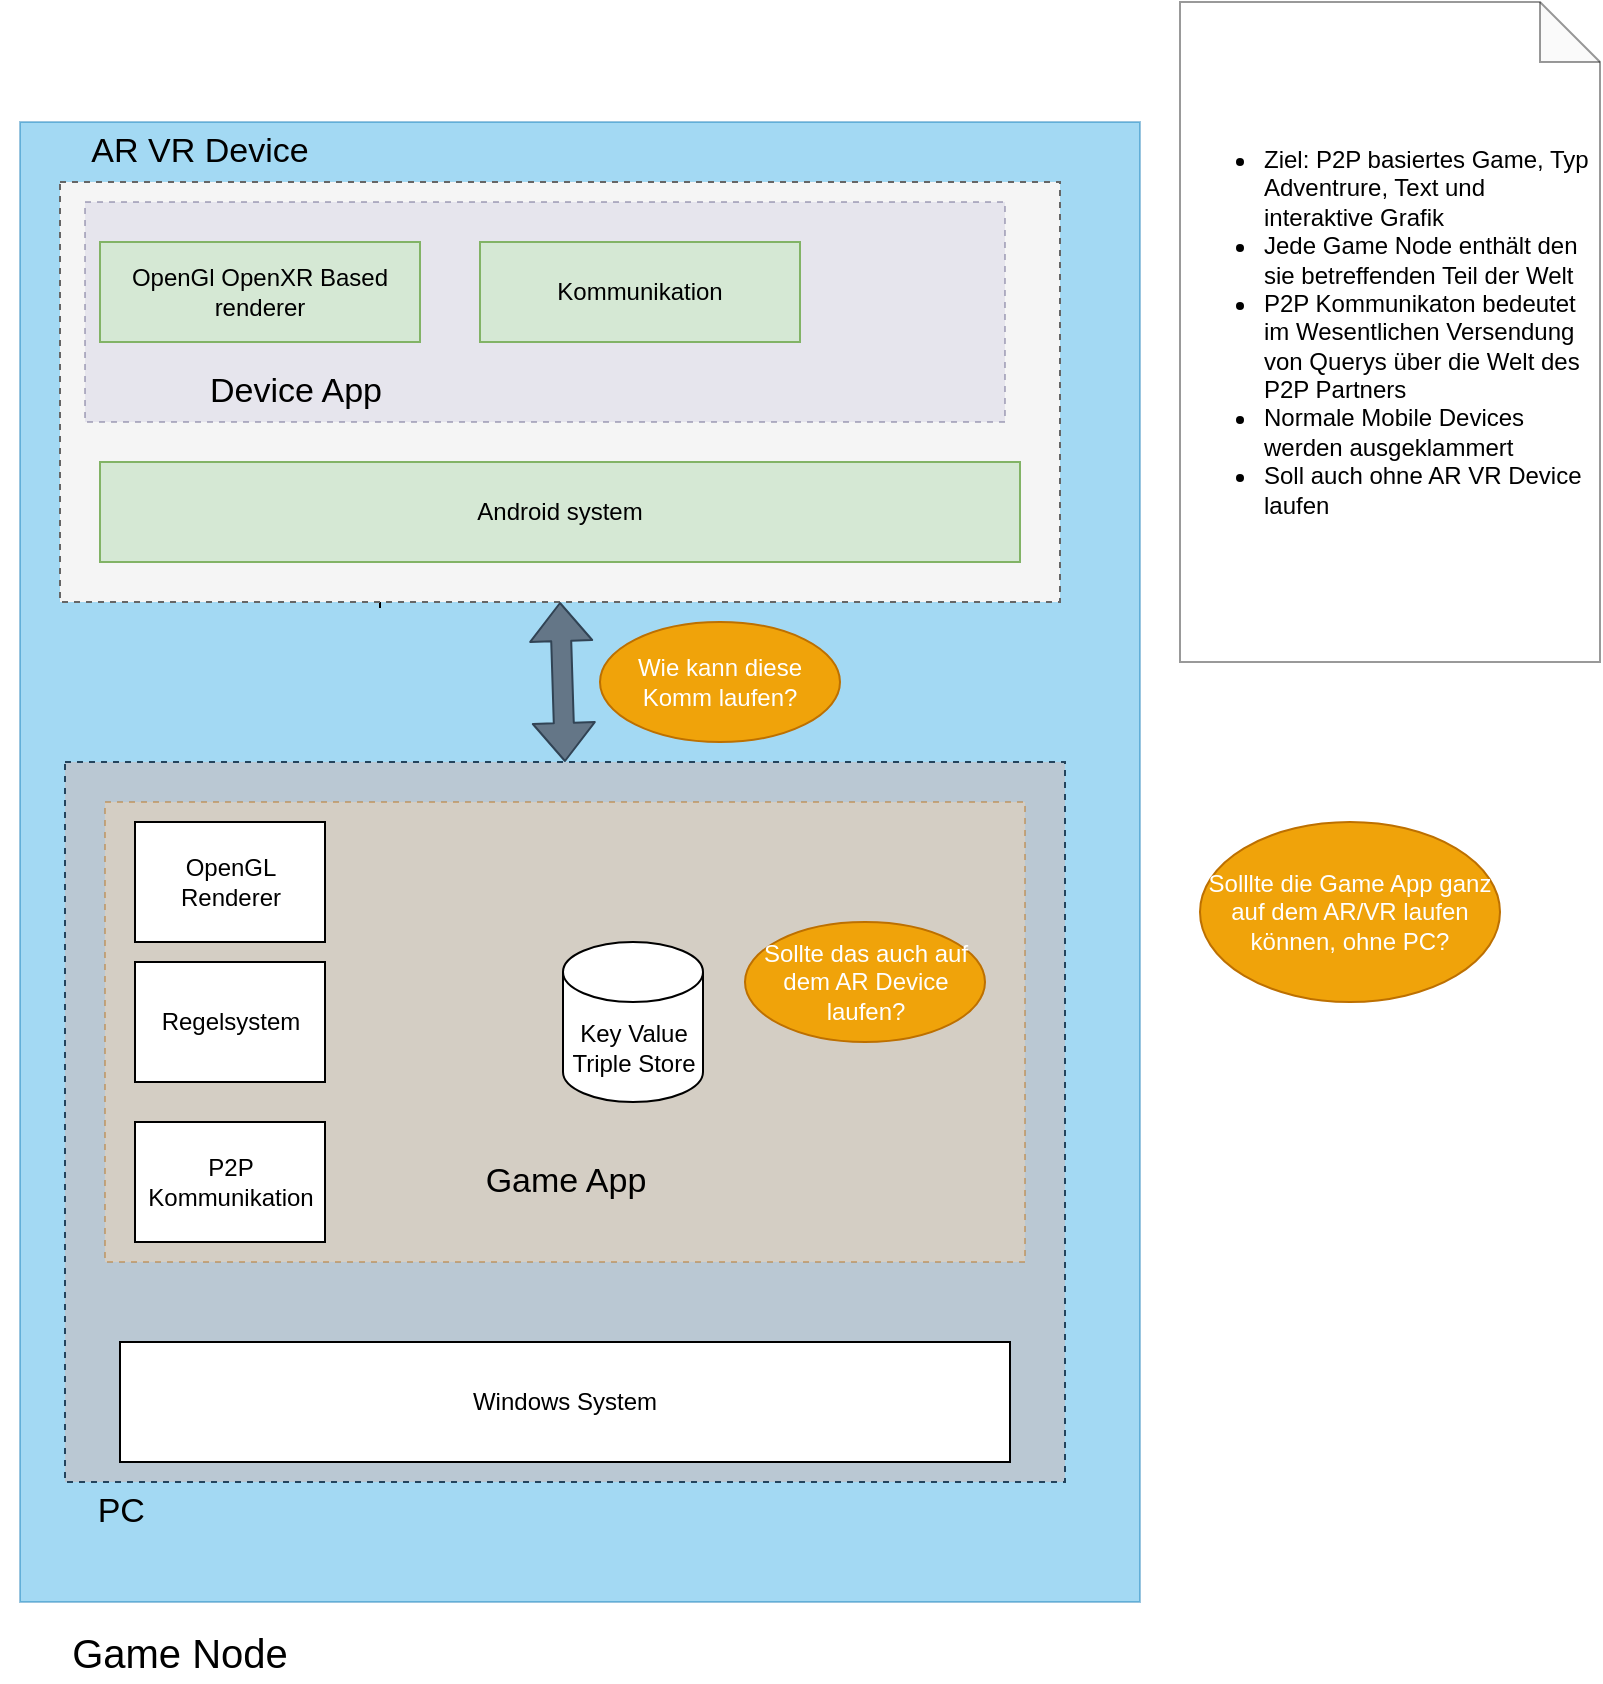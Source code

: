 <mxfile version="14.4.4" type="github"><diagram id="C5RBs43oDa-KdzZeNtuy" name="Page-1"><mxGraphModel dx="848" dy="558" grid="1" gridSize="10" guides="1" tooltips="1" connect="1" arrows="1" fold="1" page="1" pageScale="1" pageWidth="827" pageHeight="1169" math="0" shadow="0"><root><mxCell id="WIyWlLk6GJQsqaUBKTNV-0"/><mxCell id="WIyWlLk6GJQsqaUBKTNV-1" parent="WIyWlLk6GJQsqaUBKTNV-0"/><mxCell id="b3xUJOLmj9z7mMzHN2_g-24" value="" style="rounded=0;whiteSpace=wrap;html=1;fillColor=#1ba1e2;opacity=40;strokeColor=#006EAF;fontColor=#ffffff;" parent="WIyWlLk6GJQsqaUBKTNV-1" vertex="1"><mxGeometry x="30" y="130" width="560" height="740" as="geometry"/></mxCell><mxCell id="zkfFHV4jXpPFQw0GAbJ--12" value="" style="endArrow=block;endSize=10;endFill=0;shadow=0;strokeWidth=1;rounded=0;edgeStyle=elbowEdgeStyle;elbow=vertical;" parent="WIyWlLk6GJQsqaUBKTNV-1" edge="1"><mxGeometry width="160" relative="1" as="geometry"><mxPoint x="200" y="203" as="sourcePoint"/><mxPoint x="300" y="258" as="targetPoint"/></mxGeometry></mxCell><mxCell id="zkfFHV4jXpPFQw0GAbJ--16" value="" style="endArrow=block;endSize=10;endFill=0;shadow=0;strokeWidth=1;rounded=0;edgeStyle=elbowEdgeStyle;elbow=vertical;" parent="WIyWlLk6GJQsqaUBKTNV-1" edge="1"><mxGeometry width="160" relative="1" as="geometry"><mxPoint x="210" y="373" as="sourcePoint"/><mxPoint x="300" y="258" as="targetPoint"/></mxGeometry></mxCell><mxCell id="zkfFHV4jXpPFQw0GAbJ--26" value="" style="endArrow=open;shadow=0;strokeWidth=1;rounded=0;endFill=1;edgeStyle=elbowEdgeStyle;elbow=vertical;" parent="WIyWlLk6GJQsqaUBKTNV-1" edge="1"><mxGeometry x="0.5" y="41" relative="1" as="geometry"><mxPoint x="380" y="192" as="sourcePoint"/><mxPoint x="508" y="189" as="targetPoint"/><mxPoint x="-40" y="32" as="offset"/></mxGeometry></mxCell><mxCell id="zkfFHV4jXpPFQw0GAbJ--27" value="0..1" style="resizable=0;align=left;verticalAlign=bottom;labelBackgroundColor=none;fontSize=12;" parent="zkfFHV4jXpPFQw0GAbJ--26" connectable="0" vertex="1"><mxGeometry x="-1" relative="1" as="geometry"><mxPoint y="4" as="offset"/></mxGeometry></mxCell><mxCell id="zkfFHV4jXpPFQw0GAbJ--28" value="1" style="resizable=0;align=right;verticalAlign=bottom;labelBackgroundColor=none;fontSize=12;" parent="zkfFHV4jXpPFQw0GAbJ--26" connectable="0" vertex="1"><mxGeometry x="1" relative="1" as="geometry"><mxPoint x="-7" y="4" as="offset"/></mxGeometry></mxCell><mxCell id="zkfFHV4jXpPFQw0GAbJ--29" value="lives at" style="text;html=1;resizable=0;points=[];;align=center;verticalAlign=middle;labelBackgroundColor=none;rounded=0;shadow=0;strokeWidth=1;fontSize=12;" parent="zkfFHV4jXpPFQw0GAbJ--26" vertex="1" connectable="0"><mxGeometry x="0.5" y="49" relative="1" as="geometry"><mxPoint x="-38" y="40" as="offset"/></mxGeometry></mxCell><mxCell id="b3xUJOLmj9z7mMzHN2_g-0" value="" style="rounded=0;whiteSpace=wrap;html=1;dashed=1;fillColor=#f5f5f5;strokeColor=#666666;fontColor=#333333;" parent="WIyWlLk6GJQsqaUBKTNV-1" vertex="1"><mxGeometry x="50" y="160" width="500" height="210" as="geometry"/></mxCell><mxCell id="b3xUJOLmj9z7mMzHN2_g-3" value="&lt;font style=&quot;font-size: 17px&quot;&gt;AR VR Device&lt;/font&gt;" style="text;html=1;strokeColor=none;fillColor=none;align=center;verticalAlign=middle;whiteSpace=wrap;rounded=0;" parent="WIyWlLk6GJQsqaUBKTNV-1" vertex="1"><mxGeometry x="30" y="130" width="180" height="30" as="geometry"/></mxCell><mxCell id="b3xUJOLmj9z7mMzHN2_g-4" value="Android system" style="rounded=0;whiteSpace=wrap;html=1;fillColor=#d5e8d4;strokeColor=#82b366;" parent="WIyWlLk6GJQsqaUBKTNV-1" vertex="1"><mxGeometry x="70" y="300" width="460" height="50" as="geometry"/></mxCell><mxCell id="b3xUJOLmj9z7mMzHN2_g-7" value="" style="rounded=0;whiteSpace=wrap;html=1;dashed=1;fillColor=#bac8d3;strokeColor=#23445d;" parent="WIyWlLk6GJQsqaUBKTNV-1" vertex="1"><mxGeometry x="52.5" y="450" width="500" height="360" as="geometry"/></mxCell><mxCell id="b3xUJOLmj9z7mMzHN2_g-8" value="&lt;font style=&quot;font-size: 17px&quot;&gt;PC&amp;nbsp;&lt;/font&gt;" style="text;html=1;strokeColor=none;fillColor=none;align=center;verticalAlign=middle;whiteSpace=wrap;rounded=0;" parent="WIyWlLk6GJQsqaUBKTNV-1" vertex="1"><mxGeometry x="32.5" y="810" width="100" height="30" as="geometry"/></mxCell><mxCell id="b3xUJOLmj9z7mMzHN2_g-14" value="Windows System" style="rounded=0;whiteSpace=wrap;html=1;" parent="WIyWlLk6GJQsqaUBKTNV-1" vertex="1"><mxGeometry x="80" y="740" width="445" height="60" as="geometry"/></mxCell><mxCell id="b3xUJOLmj9z7mMzHN2_g-17" value="" style="rounded=0;whiteSpace=wrap;html=1;fillColor=#fad7ac;dashed=1;strokeColor=#b46504;opacity=40;" parent="WIyWlLk6GJQsqaUBKTNV-1" vertex="1"><mxGeometry x="72.5" y="470" width="460" height="230" as="geometry"/></mxCell><mxCell id="b3xUJOLmj9z7mMzHN2_g-9" value="Key Value&lt;br&gt;Triple Store" style="shape=cylinder3;whiteSpace=wrap;html=1;boundedLbl=1;backgroundOutline=1;size=15;" parent="WIyWlLk6GJQsqaUBKTNV-1" vertex="1"><mxGeometry x="301.5" y="540" width="70" height="80" as="geometry"/></mxCell><mxCell id="b3xUJOLmj9z7mMzHN2_g-10" value="Regelsystem" style="rounded=0;whiteSpace=wrap;html=1;" parent="WIyWlLk6GJQsqaUBKTNV-1" vertex="1"><mxGeometry x="87.5" y="550" width="95" height="60" as="geometry"/></mxCell><mxCell id="b3xUJOLmj9z7mMzHN2_g-12" value="OpenGL Renderer" style="rounded=0;whiteSpace=wrap;html=1;" parent="WIyWlLk6GJQsqaUBKTNV-1" vertex="1"><mxGeometry x="87.5" y="480" width="95" height="60" as="geometry"/></mxCell><mxCell id="b3xUJOLmj9z7mMzHN2_g-13" value="P2P Kommunikation" style="rounded=0;whiteSpace=wrap;html=1;" parent="WIyWlLk6GJQsqaUBKTNV-1" vertex="1"><mxGeometry x="87.5" y="630" width="95" height="60" as="geometry"/></mxCell><mxCell id="b3xUJOLmj9z7mMzHN2_g-19" value="&lt;span style=&quot;font-size: 17px&quot;&gt;Game App&lt;/span&gt;" style="text;html=1;strokeColor=none;fillColor=none;align=center;verticalAlign=middle;whiteSpace=wrap;rounded=0;" parent="WIyWlLk6GJQsqaUBKTNV-1" vertex="1"><mxGeometry x="212.5" y="645" width="180" height="30" as="geometry"/></mxCell><mxCell id="b3xUJOLmj9z7mMzHN2_g-20" value="" style="rounded=0;whiteSpace=wrap;html=1;fillColor=#d0cee2;dashed=1;strokeColor=#56517e;opacity=40;" parent="WIyWlLk6GJQsqaUBKTNV-1" vertex="1"><mxGeometry x="62.5" y="170" width="460" height="110" as="geometry"/></mxCell><mxCell id="b3xUJOLmj9z7mMzHN2_g-2" value="OpenGl OpenXR Based renderer" style="rounded=0;whiteSpace=wrap;html=1;fillColor=#d5e8d4;strokeColor=#82b366;" parent="WIyWlLk6GJQsqaUBKTNV-1" vertex="1"><mxGeometry x="70" y="190" width="160" height="50" as="geometry"/></mxCell><mxCell id="b3xUJOLmj9z7mMzHN2_g-15" value="Kommunikation" style="rounded=0;whiteSpace=wrap;html=1;fillColor=#d5e8d4;strokeColor=#82b366;" parent="WIyWlLk6GJQsqaUBKTNV-1" vertex="1"><mxGeometry x="260" y="190" width="160" height="50" as="geometry"/></mxCell><mxCell id="b3xUJOLmj9z7mMzHN2_g-21" value="&lt;span style=&quot;font-size: 17px&quot;&gt;Device App&lt;/span&gt;" style="text;html=1;strokeColor=none;fillColor=none;align=center;verticalAlign=middle;whiteSpace=wrap;rounded=0;" parent="WIyWlLk6GJQsqaUBKTNV-1" vertex="1"><mxGeometry x="77.5" y="250" width="180" height="30" as="geometry"/></mxCell><mxCell id="b3xUJOLmj9z7mMzHN2_g-22" value="&lt;ul&gt;&lt;li&gt;Ziel: P2P basiertes Game, Typ Adventrure, Text und interaktive Grafik&lt;/li&gt;&lt;li&gt;Jede Game Node enthält den sie betreffenden Teil der Welt&lt;/li&gt;&lt;li&gt;P2P Kommunikaton bedeutet im Wesentlichen Versendung von Querys über die Welt des P2P Partners&lt;/li&gt;&lt;li&gt;Normale Mobile Devices werden ausgeklammert&lt;/li&gt;&lt;li&gt;Soll auch ohne AR VR Device laufen&lt;/li&gt;&lt;/ul&gt;" style="shape=note;whiteSpace=wrap;html=1;backgroundOutline=1;darkOpacity=0.05;fillColor=none;opacity=40;align=left;" parent="WIyWlLk6GJQsqaUBKTNV-1" vertex="1"><mxGeometry x="610" y="70" width="210" height="330" as="geometry"/></mxCell><mxCell id="b3xUJOLmj9z7mMzHN2_g-27" value="&lt;font style=&quot;font-size: 20px&quot;&gt;Game Node&lt;/font&gt;" style="text;html=1;strokeColor=none;fillColor=none;align=center;verticalAlign=middle;whiteSpace=wrap;rounded=0;" parent="WIyWlLk6GJQsqaUBKTNV-1" vertex="1"><mxGeometry x="20" y="880" width="180" height="30" as="geometry"/></mxCell><mxCell id="b3xUJOLmj9z7mMzHN2_g-28" value="" style="shape=flexArrow;endArrow=classic;startArrow=classic;html=1;exitX=0.5;exitY=0;exitDx=0;exitDy=0;fillColor=#647687;strokeColor=#314354;" parent="WIyWlLk6GJQsqaUBKTNV-1" source="b3xUJOLmj9z7mMzHN2_g-7" edge="1"><mxGeometry width="50" height="50" relative="1" as="geometry"><mxPoint x="382.5" y="560" as="sourcePoint"/><mxPoint x="300" y="370" as="targetPoint"/></mxGeometry></mxCell><mxCell id="b3xUJOLmj9z7mMzHN2_g-30" value="Wie kann diese Komm laufen?" style="ellipse;whiteSpace=wrap;html=1;fillColor=#f0a30a;strokeColor=#BD7000;fontColor=#ffffff;" parent="WIyWlLk6GJQsqaUBKTNV-1" vertex="1"><mxGeometry x="320" y="380" width="120" height="60" as="geometry"/></mxCell><mxCell id="b3xUJOLmj9z7mMzHN2_g-31" value="Sollte das auch auf dem AR Device laufen?" style="ellipse;whiteSpace=wrap;html=1;fillColor=#f0a30a;strokeColor=#BD7000;fontColor=#ffffff;" parent="WIyWlLk6GJQsqaUBKTNV-1" vertex="1"><mxGeometry x="392.5" y="530" width="120" height="60" as="geometry"/></mxCell><mxCell id="b3xUJOLmj9z7mMzHN2_g-32" value="Solllte die Game App ganz auf dem AR/VR laufen können, ohne PC?" style="ellipse;whiteSpace=wrap;html=1;fillColor=#f0a30a;strokeColor=#BD7000;fontColor=#ffffff;" parent="WIyWlLk6GJQsqaUBKTNV-1" vertex="1"><mxGeometry x="620" y="480" width="150" height="90" as="geometry"/></mxCell></root></mxGraphModel></diagram></mxfile>